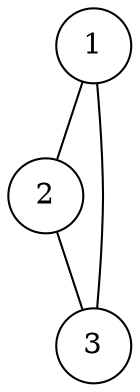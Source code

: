 graph g {
    node[shape=circle fixedsize=true style=filled fillcolor=white colorscheme=accent8 ];
    1--2;
2--3;
1--3;

}

